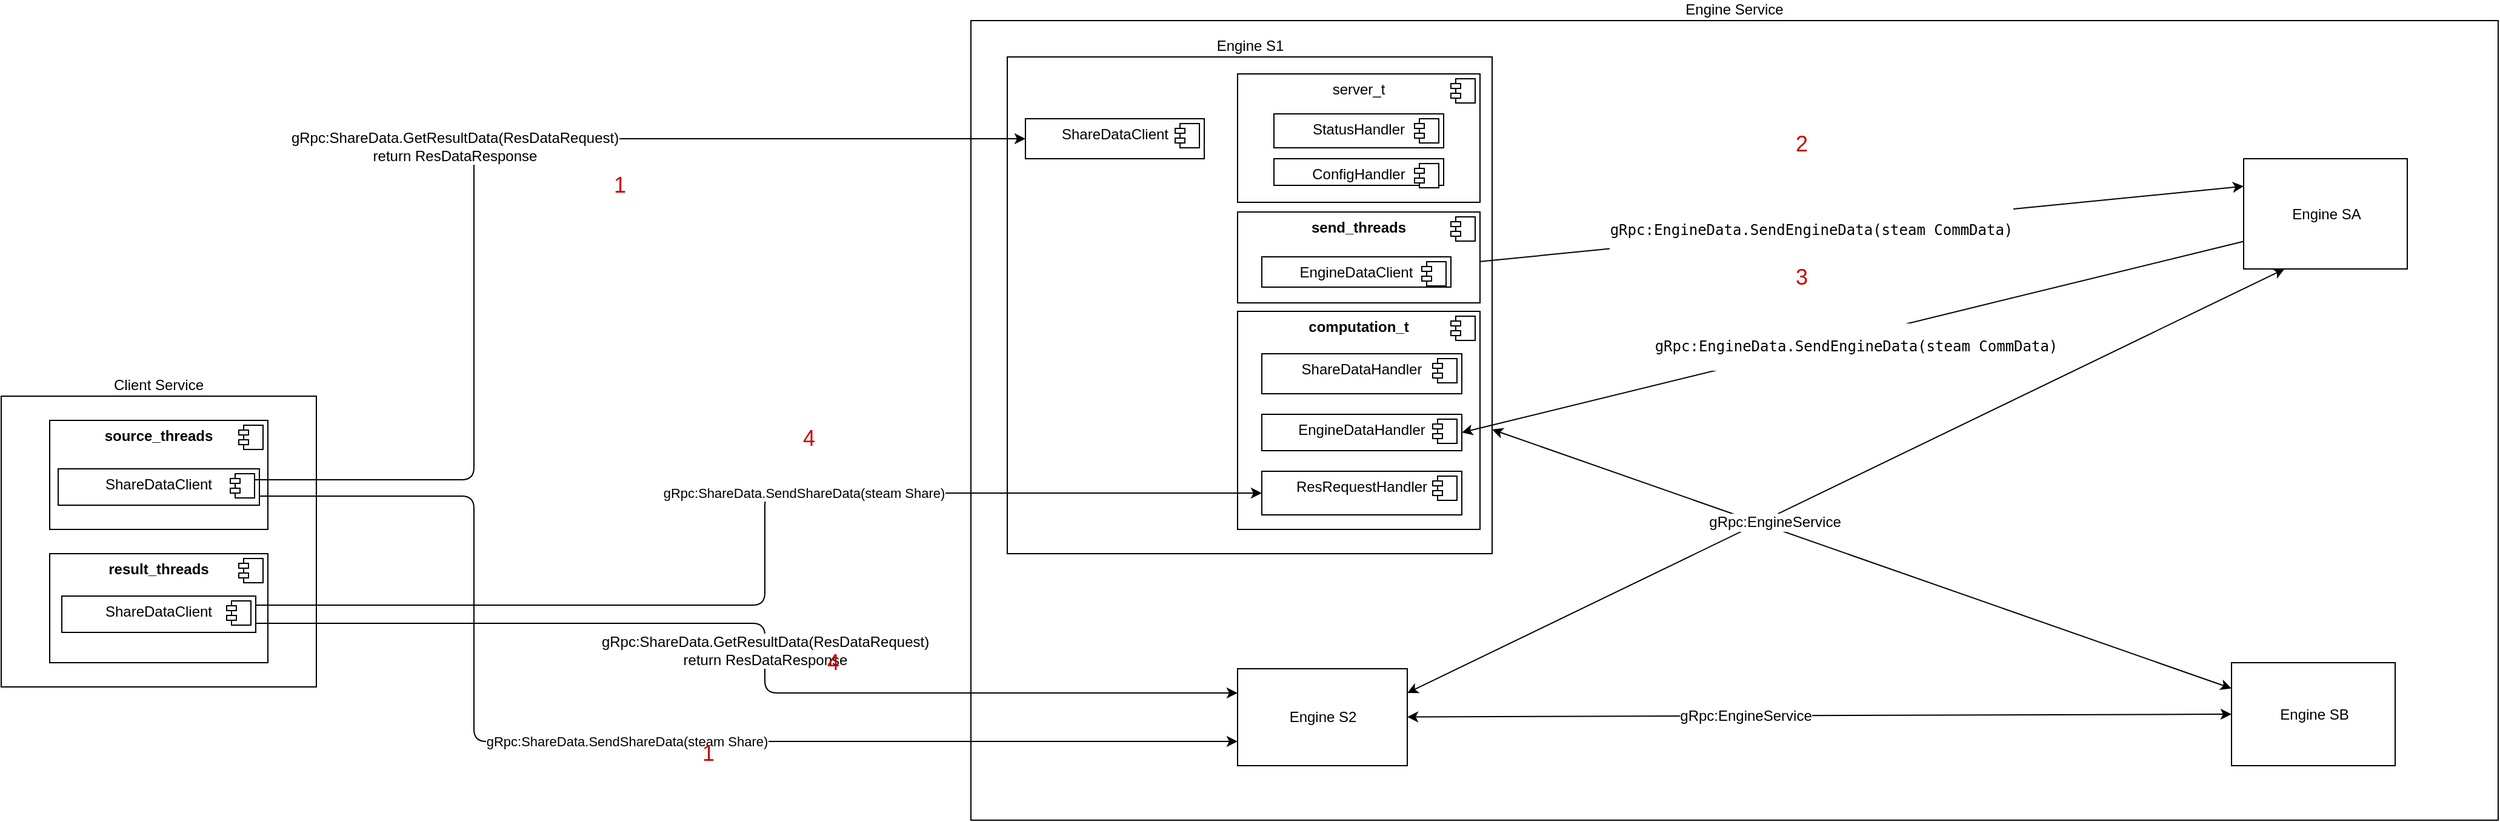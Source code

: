 <mxfile version="10.6.3" type="github"><diagram id="qjX3kxyQt8vl-2oXAutQ" name="Page-1"><mxGraphModel dx="2757" dy="1182" grid="1" gridSize="10" guides="1" tooltips="1" connect="1" arrows="1" fold="1" page="1" pageScale="1" pageWidth="827" pageHeight="1169" math="0" shadow="0"><root><mxCell id="0"/><mxCell id="1" parent="0"/><UserObject label="Engine Service&lt;br style=&quot;font-size: 12px;&quot;&gt;" treeRoot="1" id="pDZX20AE8ElxJlWNmtBF-1"><mxCell style="whiteSpace=wrap;html=1;align=center;treeFolding=1;container=1;recursiveResize=0;labelPosition=center;verticalLabelPosition=top;verticalAlign=bottom;fontSize=12;" parent="1" vertex="1"><mxGeometry x="220" y="920" width="1260" height="660" as="geometry"/></mxCell></UserObject><mxCell id="pDZX20AE8ElxJlWNmtBF-5" value="Engine S1&lt;br&gt;" style="html=1;labelPosition=center;verticalLabelPosition=top;align=center;verticalAlign=bottom;" parent="pDZX20AE8ElxJlWNmtBF-1" vertex="1"><mxGeometry x="30" y="30" width="400" height="410" as="geometry"/></mxCell><mxCell id="pDZX20AE8ElxJlWNmtBF-19" value="Engine SA&lt;br&gt;" style="html=1;labelPosition=center;verticalLabelPosition=middle;align=center;verticalAlign=middle;" parent="pDZX20AE8ElxJlWNmtBF-1" vertex="1"><mxGeometry x="1050" y="114" width="135" height="91" as="geometry"/></mxCell><mxCell id="pDZX20AE8ElxJlWNmtBF-24" value="Engine SB&lt;br&gt;" style="html=1;labelPosition=center;verticalLabelPosition=middle;align=center;verticalAlign=middle;" parent="pDZX20AE8ElxJlWNmtBF-1" vertex="1"><mxGeometry x="1040" y="530" width="135" height="85" as="geometry"/></mxCell><mxCell id="pDZX20AE8ElxJlWNmtBF-31" value="" style="endArrow=classic;startArrow=classic;html=1;entryX=1;entryY=0.75;entryDx=0;entryDy=0;exitX=0;exitY=0.25;exitDx=0;exitDy=0;" parent="pDZX20AE8ElxJlWNmtBF-1" source="pDZX20AE8ElxJlWNmtBF-24" target="pDZX20AE8ElxJlWNmtBF-5" edge="1"><mxGeometry width="50" height="50" relative="1" as="geometry"><mxPoint x="315" y="270" as="sourcePoint"/><mxPoint x="365" y="220" as="targetPoint"/></mxGeometry></mxCell><mxCell id="pDZX20AE8ElxJlWNmtBF-23" value="Engine S2&lt;br&gt;" style="html=1;labelPosition=center;verticalLabelPosition=middle;align=center;verticalAlign=middle;" parent="pDZX20AE8ElxJlWNmtBF-1" vertex="1"><mxGeometry x="220" y="535" width="140" height="80" as="geometry"/></mxCell><mxCell id="pDZX20AE8ElxJlWNmtBF-32" value="" style="endArrow=classic;startArrow=classic;html=1;entryX=1;entryY=0.25;entryDx=0;entryDy=0;exitX=0.25;exitY=1;exitDx=0;exitDy=0;" parent="pDZX20AE8ElxJlWNmtBF-1" source="pDZX20AE8ElxJlWNmtBF-19" target="pDZX20AE8ElxJlWNmtBF-23" edge="1"><mxGeometry width="50" height="50" relative="1" as="geometry"><mxPoint x="365" y="273" as="sourcePoint"/><mxPoint x="175" y="177" as="targetPoint"/></mxGeometry></mxCell><mxCell id="pDZX20AE8ElxJlWNmtBF-33" value="gRpc:EngineService" style="text;html=1;resizable=0;points=[];align=center;verticalAlign=middle;labelBackgroundColor=#ffffff;" parent="pDZX20AE8ElxJlWNmtBF-32" vertex="1" connectable="0"><mxGeometry x="0.223" relative="1" as="geometry"><mxPoint x="21" y="-5.5" as="offset"/></mxGeometry></mxCell><mxCell id="pDZX20AE8ElxJlWNmtBF-36" value="" style="endArrow=classic;startArrow=classic;html=1;entryX=0;entryY=0.5;entryDx=0;entryDy=0;" parent="pDZX20AE8ElxJlWNmtBF-1" source="pDZX20AE8ElxJlWNmtBF-23" target="pDZX20AE8ElxJlWNmtBF-24" edge="1"><mxGeometry width="50" height="50" relative="1" as="geometry"><mxPoint x="235" y="340" as="sourcePoint"/><mxPoint x="285" y="290" as="targetPoint"/></mxGeometry></mxCell><mxCell id="pDZX20AE8ElxJlWNmtBF-37" value="gRpc:EngineService" style="text;html=1;resizable=0;points=[];align=center;verticalAlign=middle;labelBackgroundColor=#ffffff;" parent="pDZX20AE8ElxJlWNmtBF-36" vertex="1" connectable="0"><mxGeometry x="-0.179" relative="1" as="geometry"><mxPoint as="offset"/></mxGeometry></mxCell><mxCell id="KPqXG4leqGSg9rMvJdoy-37" value="&lt;font style=&quot;font-size: 18px&quot;&gt;2&lt;/font&gt;" style="text;html=1;strokeColor=none;fillColor=none;align=center;verticalAlign=middle;whiteSpace=wrap;rounded=0;fontColor=#CC0000;fontSize=18;" vertex="1" parent="pDZX20AE8ElxJlWNmtBF-1"><mxGeometry x="648.5" y="77" width="73" height="50" as="geometry"/></mxCell><mxCell id="KPqXG4leqGSg9rMvJdoy-38" value="&lt;font style=&quot;font-size: 18px&quot;&gt;3&lt;/font&gt;" style="text;html=1;strokeColor=none;fillColor=none;align=center;verticalAlign=middle;whiteSpace=wrap;rounded=0;fontColor=#CC0000;fontSize=18;" vertex="1" parent="pDZX20AE8ElxJlWNmtBF-1"><mxGeometry x="648.5" y="186.5" width="73" height="50" as="geometry"/></mxCell><mxCell id="KPqXG4leqGSg9rMvJdoy-45" value="&lt;p style=&quot;margin: 6px 0px 0px; text-align: center; font-size: 12px;&quot;&gt;server_t&lt;/p&gt;" style="align=center;overflow=fill;html=1;fontSize=12;fontColor=#000000;labelPosition=center;verticalLabelPosition=middle;verticalAlign=middle;" vertex="1" parent="pDZX20AE8ElxJlWNmtBF-1"><mxGeometry x="220" y="44" width="200" height="106" as="geometry"/></mxCell><mxCell id="KPqXG4leqGSg9rMvJdoy-46" value="" style="shape=component;jettyWidth=8;jettyHeight=4;" vertex="1" parent="KPqXG4leqGSg9rMvJdoy-45"><mxGeometry x="1" width="20" height="20" relative="1" as="geometry"><mxPoint x="-24" y="4" as="offset"/></mxGeometry></mxCell><mxCell id="KPqXG4leqGSg9rMvJdoy-10" value="&lt;p style=&quot;margin: 0px ; margin-top: 6px ; text-align: center&quot;&gt;StatusHandler&lt;/p&gt;" style="align=left;overflow=fill;html=1;" vertex="1" parent="KPqXG4leqGSg9rMvJdoy-45"><mxGeometry x="30" y="33" width="140" height="28" as="geometry"/></mxCell><mxCell id="KPqXG4leqGSg9rMvJdoy-11" value="" style="shape=component;jettyWidth=8;jettyHeight=4;" vertex="1" parent="KPqXG4leqGSg9rMvJdoy-10"><mxGeometry x="1" width="20" height="20" relative="1" as="geometry"><mxPoint x="-24" y="4" as="offset"/></mxGeometry></mxCell><mxCell id="KPqXG4leqGSg9rMvJdoy-7" value="&lt;p style=&quot;margin: 0px ; margin-top: 6px ; text-align: center&quot;&gt;ConfigHandler&lt;/p&gt;" style="align=left;overflow=fill;html=1;" vertex="1" parent="KPqXG4leqGSg9rMvJdoy-45"><mxGeometry x="30" y="70" width="140" height="22" as="geometry"/></mxCell><mxCell id="KPqXG4leqGSg9rMvJdoy-8" value="" style="shape=component;jettyWidth=8;jettyHeight=4;" vertex="1" parent="KPqXG4leqGSg9rMvJdoy-7"><mxGeometry x="1" width="20" height="20" relative="1" as="geometry"><mxPoint x="-24" y="4" as="offset"/></mxGeometry></mxCell><mxCell id="KPqXG4leqGSg9rMvJdoy-49" value="&lt;p style=&quot;margin: 0px ; margin-top: 6px ; text-align: center&quot;&gt;&lt;b&gt;computation_t&lt;/b&gt;&lt;/p&gt;" style="align=left;overflow=fill;html=1;fontSize=12;fontColor=#000000;" vertex="1" parent="pDZX20AE8ElxJlWNmtBF-1"><mxGeometry x="220" y="240" width="200" height="180" as="geometry"/></mxCell><mxCell id="KPqXG4leqGSg9rMvJdoy-50" value="" style="shape=component;jettyWidth=8;jettyHeight=4;" vertex="1" parent="KPqXG4leqGSg9rMvJdoy-49"><mxGeometry x="1" width="20" height="20" relative="1" as="geometry"><mxPoint x="-24" y="4" as="offset"/></mxGeometry></mxCell><mxCell id="pDZX20AE8ElxJlWNmtBF-38" value="&lt;p style=&quot;margin: 0px ; margin-top: 6px ; text-align: center&quot;&gt;ShareDataHandler&lt;/p&gt;" style="align=center;overflow=fill;html=1;labelPosition=center;verticalLabelPosition=middle;verticalAlign=middle;" parent="KPqXG4leqGSg9rMvJdoy-49" vertex="1"><mxGeometry x="20" y="35" width="165" height="33" as="geometry"/></mxCell><mxCell id="pDZX20AE8ElxJlWNmtBF-39" value="" style="shape=component;jettyWidth=8;jettyHeight=4;" parent="pDZX20AE8ElxJlWNmtBF-38" vertex="1"><mxGeometry x="1" width="20" height="20" relative="1" as="geometry"><mxPoint x="-24" y="4" as="offset"/></mxGeometry></mxCell><mxCell id="KPqXG4leqGSg9rMvJdoy-4" value="&lt;p style=&quot;margin: 0px ; margin-top: 6px ; text-align: center&quot;&gt;EngineDataHandler&lt;/p&gt;" style="align=left;overflow=fill;html=1;" vertex="1" parent="KPqXG4leqGSg9rMvJdoy-49"><mxGeometry x="20" y="85" width="165" height="30" as="geometry"/></mxCell><mxCell id="KPqXG4leqGSg9rMvJdoy-5" value="" style="shape=component;jettyWidth=8;jettyHeight=4;" vertex="1" parent="KPqXG4leqGSg9rMvJdoy-4"><mxGeometry x="1" width="20" height="20" relative="1" as="geometry"><mxPoint x="-24" y="4" as="offset"/></mxGeometry></mxCell><mxCell id="pDZX20AE8ElxJlWNmtBF-43" value="&lt;p style=&quot;margin: 0px ; margin-top: 6px ; text-align: center&quot;&gt;ResRequestHandler&lt;/p&gt;" style="align=left;overflow=fill;html=1;" parent="KPqXG4leqGSg9rMvJdoy-49" vertex="1"><mxGeometry x="20" y="132" width="165" height="36" as="geometry"/></mxCell><mxCell id="pDZX20AE8ElxJlWNmtBF-44" value="" style="shape=component;jettyWidth=8;jettyHeight=4;" parent="pDZX20AE8ElxJlWNmtBF-43" vertex="1"><mxGeometry x="1" width="20" height="20" relative="1" as="geometry"><mxPoint x="-24" y="4" as="offset"/></mxGeometry></mxCell><mxCell id="KPqXG4leqGSg9rMvJdoy-16" value="&lt;p style=&quot;margin: 0px ; margin-top: 6px ; text-align: center&quot;&gt;ShareDataClient&lt;/p&gt;" style="align=left;overflow=fill;html=1;" vertex="1" parent="pDZX20AE8ElxJlWNmtBF-1"><mxGeometry x="44.975" y="81" width="147.543" height="33" as="geometry"/></mxCell><mxCell id="KPqXG4leqGSg9rMvJdoy-17" value="" style="shape=component;jettyWidth=8;jettyHeight=4;" vertex="1" parent="KPqXG4leqGSg9rMvJdoy-16"><mxGeometry x="1" width="20" height="20" relative="1" as="geometry"><mxPoint x="-24" y="4" as="offset"/></mxGeometry></mxCell><mxCell id="KPqXG4leqGSg9rMvJdoy-28" value="&lt;pre&gt;gRpc:EngineData.SendEngineData(steam CommData)&lt;/pre&gt;" style="endArrow=classic;html=1;exitX=0;exitY=0.75;exitDx=0;exitDy=0;fontSize=12;entryX=1;entryY=0.5;entryDx=0;entryDy=0;" edge="1" parent="pDZX20AE8ElxJlWNmtBF-1" source="pDZX20AE8ElxJlWNmtBF-19" target="KPqXG4leqGSg9rMvJdoy-4"><mxGeometry x="-0.003" y="8" width="50" height="50" relative="1" as="geometry"><mxPoint x="720" y="250" as="sourcePoint"/><mxPoint x="405" y="295" as="targetPoint"/><mxPoint as="offset"/></mxGeometry></mxCell><mxCell id="KPqXG4leqGSg9rMvJdoy-20" value="" style="endArrow=classic;html=1;entryX=0;entryY=0.25;entryDx=0;entryDy=0;exitX=1;exitY=0.25;exitDx=0;exitDy=0;verticalAlign=middle;" edge="1" parent="pDZX20AE8ElxJlWNmtBF-1" source="KPqXG4leqGSg9rMvJdoy-13" target="pDZX20AE8ElxJlWNmtBF-19"><mxGeometry width="50" height="50" relative="1" as="geometry"><mxPoint x="610" y="190" as="sourcePoint"/><mxPoint x="660" y="140" as="targetPoint"/></mxGeometry></mxCell><mxCell id="KPqXG4leqGSg9rMvJdoy-21" value="&lt;pre&gt;gRpc:EngineData.SendEngineData(steam CommData)&lt;/pre&gt;" style="text;html=1;resizable=0;points=[];align=center;verticalAlign=middle;labelBackgroundColor=#ffffff;" vertex="1" connectable="0" parent="KPqXG4leqGSg9rMvJdoy-20"><mxGeometry x="-0.123" y="1" relative="1" as="geometry"><mxPoint x="10.5" y="0.5" as="offset"/></mxGeometry></mxCell><mxCell id="KPqXG4leqGSg9rMvJdoy-56" value="&lt;p style=&quot;margin: 0px ; margin-top: 6px ; text-align: center&quot;&gt;&lt;b&gt;send_threads&lt;/b&gt;&lt;/p&gt;" style="align=left;overflow=fill;html=1;fontSize=12;fontColor=#000000;" vertex="1" parent="pDZX20AE8ElxJlWNmtBF-1"><mxGeometry x="220" y="158" width="200" height="75" as="geometry"/></mxCell><mxCell id="KPqXG4leqGSg9rMvJdoy-57" value="" style="shape=component;jettyWidth=8;jettyHeight=4;" vertex="1" parent="KPqXG4leqGSg9rMvJdoy-56"><mxGeometry x="1" width="20" height="20" relative="1" as="geometry"><mxPoint x="-24" y="4" as="offset"/></mxGeometry></mxCell><mxCell id="KPqXG4leqGSg9rMvJdoy-13" value="&lt;p style=&quot;margin: 0px ; margin-top: 6px ; text-align: center&quot;&gt;EngineDataClient&lt;/p&gt;" style="align=left;overflow=fill;html=1;" vertex="1" parent="KPqXG4leqGSg9rMvJdoy-56"><mxGeometry x="20" y="37" width="156" height="25" as="geometry"/></mxCell><mxCell id="KPqXG4leqGSg9rMvJdoy-14" value="" style="shape=component;jettyWidth=8;jettyHeight=4;" vertex="1" parent="KPqXG4leqGSg9rMvJdoy-13"><mxGeometry x="1" width="20" height="20" relative="1" as="geometry"><mxPoint x="-24" y="4" as="offset"/></mxGeometry></mxCell><UserObject label="Client Service" treeRoot="1" id="KPqXG4leqGSg9rMvJdoy-22"><mxCell style="whiteSpace=wrap;html=1;align=center;treeFolding=1;container=1;recursiveResize=0;labelPosition=center;verticalLabelPosition=top;verticalAlign=bottom;" vertex="1" parent="1"><mxGeometry x="-580" y="1230" width="260" height="240" as="geometry"/></mxCell></UserObject><mxCell id="KPqXG4leqGSg9rMvJdoy-52" value="&lt;p style=&quot;margin: 0px ; margin-top: 6px ; text-align: center&quot;&gt;&lt;b&gt;source_threads&lt;/b&gt;&lt;/p&gt;" style="align=left;overflow=fill;html=1;fontSize=12;fontColor=#000000;" vertex="1" parent="KPqXG4leqGSg9rMvJdoy-22"><mxGeometry x="40" y="20" width="180" height="90" as="geometry"/></mxCell><mxCell id="KPqXG4leqGSg9rMvJdoy-53" value="" style="shape=component;jettyWidth=8;jettyHeight=4;" vertex="1" parent="KPqXG4leqGSg9rMvJdoy-52"><mxGeometry x="1" width="20" height="20" relative="1" as="geometry"><mxPoint x="-24" y="4" as="offset"/></mxGeometry></mxCell><mxCell id="KPqXG4leqGSg9rMvJdoy-29" value="&lt;p style=&quot;margin: 0px ; margin-top: 6px ; text-align: center&quot;&gt;ShareDataClient&lt;/p&gt;" style="align=left;overflow=fill;html=1;" vertex="1" parent="KPqXG4leqGSg9rMvJdoy-52"><mxGeometry x="7" y="40" width="166" height="30.0" as="geometry"/></mxCell><mxCell id="KPqXG4leqGSg9rMvJdoy-30" value="" style="shape=component;jettyWidth=8;jettyHeight=4;" vertex="1" parent="KPqXG4leqGSg9rMvJdoy-29"><mxGeometry x="1" width="20" height="20" relative="1" as="geometry"><mxPoint x="-24" y="4" as="offset"/></mxGeometry></mxCell><mxCell id="KPqXG4leqGSg9rMvJdoy-54" value="&lt;p style=&quot;margin: 0px ; margin-top: 6px ; text-align: center&quot;&gt;&lt;b&gt;result_threads&lt;/b&gt;&lt;/p&gt;" style="align=left;overflow=fill;html=1;fontSize=12;fontColor=#000000;" vertex="1" parent="KPqXG4leqGSg9rMvJdoy-22"><mxGeometry x="40" y="130" width="180" height="90" as="geometry"/></mxCell><mxCell id="KPqXG4leqGSg9rMvJdoy-55" value="" style="shape=component;jettyWidth=8;jettyHeight=4;" vertex="1" parent="KPqXG4leqGSg9rMvJdoy-54"><mxGeometry x="1" width="20" height="20" relative="1" as="geometry"><mxPoint x="-24" y="4" as="offset"/></mxGeometry></mxCell><mxCell id="KPqXG4leqGSg9rMvJdoy-31" value="&lt;p style=&quot;margin: 0px ; margin-top: 6px ; text-align: center&quot;&gt;ShareDataClient&lt;/p&gt;" style="align=left;overflow=fill;html=1;" vertex="1" parent="KPqXG4leqGSg9rMvJdoy-54"><mxGeometry x="10" y="35" width="160" height="30" as="geometry"/></mxCell><mxCell id="KPqXG4leqGSg9rMvJdoy-32" value="" style="shape=component;jettyWidth=8;jettyHeight=4;" vertex="1" parent="KPqXG4leqGSg9rMvJdoy-31"><mxGeometry x="1" width="20" height="20" relative="1" as="geometry"><mxPoint x="-24" y="4" as="offset"/></mxGeometry></mxCell><mxCell id="KPqXG4leqGSg9rMvJdoy-25" value="&lt;span&gt;gRpc:ShareData.SendShareData(steam Share)&lt;/span&gt;" style="edgeStyle=elbowEdgeStyle;elbow=horizontal;endArrow=classic;html=1;exitX=1;exitY=0.25;exitDx=0;exitDy=0;entryX=0;entryY=0.5;entryDx=0;entryDy=0;" edge="1" parent="1" source="KPqXG4leqGSg9rMvJdoy-31" target="pDZX20AE8ElxJlWNmtBF-43"><mxGeometry x="0.179" width="50" height="50" relative="1" as="geometry"><mxPoint x="710" y="780" as="sourcePoint"/><mxPoint x="760" y="730" as="targetPoint"/><Array as="points"><mxPoint x="50" y="1330"/><mxPoint x="50" y="1280"/><mxPoint x="-30" y="1280"/><mxPoint x="90" y="1120"/><mxPoint x="30" y="1110"/><mxPoint x="180" y="1160"/></Array><mxPoint as="offset"/></mxGeometry></mxCell><mxCell id="KPqXG4leqGSg9rMvJdoy-26" value="" style="edgeStyle=elbowEdgeStyle;elbow=horizontal;endArrow=classic;html=1;exitX=1;exitY=0.25;exitDx=0;exitDy=0;entryX=0;entryY=0.5;entryDx=0;entryDy=0;" edge="1" parent="1" source="KPqXG4leqGSg9rMvJdoy-30" target="KPqXG4leqGSg9rMvJdoy-16"><mxGeometry width="50" height="50" relative="1" as="geometry"><mxPoint x="380" y="830" as="sourcePoint"/><mxPoint x="430" y="780" as="targetPoint"/><Array as="points"><mxPoint x="-190" y="1190"/></Array></mxGeometry></mxCell><mxCell id="KPqXG4leqGSg9rMvJdoy-27" value="gRpc:ShareData.GetResultData(ResDataRequest) &lt;br&gt;return ResDataResponse" style="text;html=1;resizable=0;points=[];align=center;verticalAlign=middle;labelBackgroundColor=#ffffff;" vertex="1" connectable="0" parent="KPqXG4leqGSg9rMvJdoy-26"><mxGeometry x="0.072" y="-2" relative="1" as="geometry"><mxPoint x="-46" y="4" as="offset"/></mxGeometry></mxCell><mxCell id="KPqXG4leqGSg9rMvJdoy-35" value="&lt;font style=&quot;font-size: 18px;&quot;&gt;1&lt;/font&gt;" style="text;html=1;strokeColor=none;fillColor=none;align=center;verticalAlign=middle;whiteSpace=wrap;rounded=0;fontColor=#CC0000;fontSize=18;" vertex="1" parent="1"><mxGeometry x="-106.5" y="1031" width="73" height="50" as="geometry"/></mxCell><mxCell id="KPqXG4leqGSg9rMvJdoy-36" value="&lt;font style=&quot;font-size: 18px&quot;&gt;4&lt;/font&gt;" style="text;html=1;strokeColor=none;fillColor=none;align=center;verticalAlign=middle;whiteSpace=wrap;rounded=0;fontColor=#CC0000;fontSize=18;" vertex="1" parent="1"><mxGeometry x="50" y="1240" width="73" height="50" as="geometry"/></mxCell><mxCell id="KPqXG4leqGSg9rMvJdoy-39" value="" style="edgeStyle=elbowEdgeStyle;elbow=horizontal;endArrow=classic;html=1;entryX=0;entryY=0.25;entryDx=0;entryDy=0;exitX=1;exitY=0.75;exitDx=0;exitDy=0;" edge="1" parent="1" source="KPqXG4leqGSg9rMvJdoy-31" target="pDZX20AE8ElxJlWNmtBF-23"><mxGeometry width="50" height="50" relative="1" as="geometry"><mxPoint x="-370" y="1400" as="sourcePoint"/><mxPoint x="300" y="1062" as="targetPoint"/><Array as="points"><mxPoint x="50" y="1450"/><mxPoint x="-50" y="1390"/></Array></mxGeometry></mxCell><mxCell id="KPqXG4leqGSg9rMvJdoy-40" value="gRpc:ShareData.GetResultData(ResDataRequest) &lt;br&gt;return ResDataResponse" style="text;html=1;resizable=0;points=[];align=center;verticalAlign=middle;labelBackgroundColor=#ffffff;" vertex="1" connectable="0" parent="KPqXG4leqGSg9rMvJdoy-39"><mxGeometry x="0.072" y="-2" relative="1" as="geometry"><mxPoint x="2" y="-23" as="offset"/></mxGeometry></mxCell><mxCell id="KPqXG4leqGSg9rMvJdoy-41" value="&lt;span&gt;gRpc:ShareData.SendShareData(steam Share)&lt;/span&gt;" style="edgeStyle=elbowEdgeStyle;elbow=horizontal;endArrow=classic;html=1;exitX=1;exitY=0.75;exitDx=0;exitDy=0;entryX=0;entryY=0.75;entryDx=0;entryDy=0;" edge="1" parent="1" source="KPqXG4leqGSg9rMvJdoy-29" target="pDZX20AE8ElxJlWNmtBF-23"><mxGeometry width="50" height="50" relative="1" as="geometry"><mxPoint x="-224" y="1175" as="sourcePoint"/><mxPoint x="300" y="1070" as="targetPoint"/><Array as="points"><mxPoint x="-190" y="1410"/><mxPoint x="100" y="1130"/><mxPoint x="40" y="1120"/><mxPoint x="190" y="1170"/></Array></mxGeometry></mxCell><mxCell id="KPqXG4leqGSg9rMvJdoy-42" value="&lt;font style=&quot;font-size: 18px;&quot;&gt;1&lt;/font&gt;" style="text;html=1;strokeColor=none;fillColor=none;align=center;verticalAlign=middle;whiteSpace=wrap;rounded=0;fontColor=#CC0000;fontSize=18;" vertex="1" parent="1"><mxGeometry x="-33.5" y="1500" width="73" height="50" as="geometry"/></mxCell><mxCell id="KPqXG4leqGSg9rMvJdoy-43" value="&lt;font style=&quot;font-size: 18px&quot;&gt;4&lt;/font&gt;" style="text;html=1;strokeColor=none;fillColor=none;align=center;verticalAlign=middle;whiteSpace=wrap;rounded=0;fontColor=#CC0000;fontSize=18;" vertex="1" parent="1"><mxGeometry x="70" y="1425" width="73" height="50" as="geometry"/></mxCell></root></mxGraphModel></diagram></mxfile>